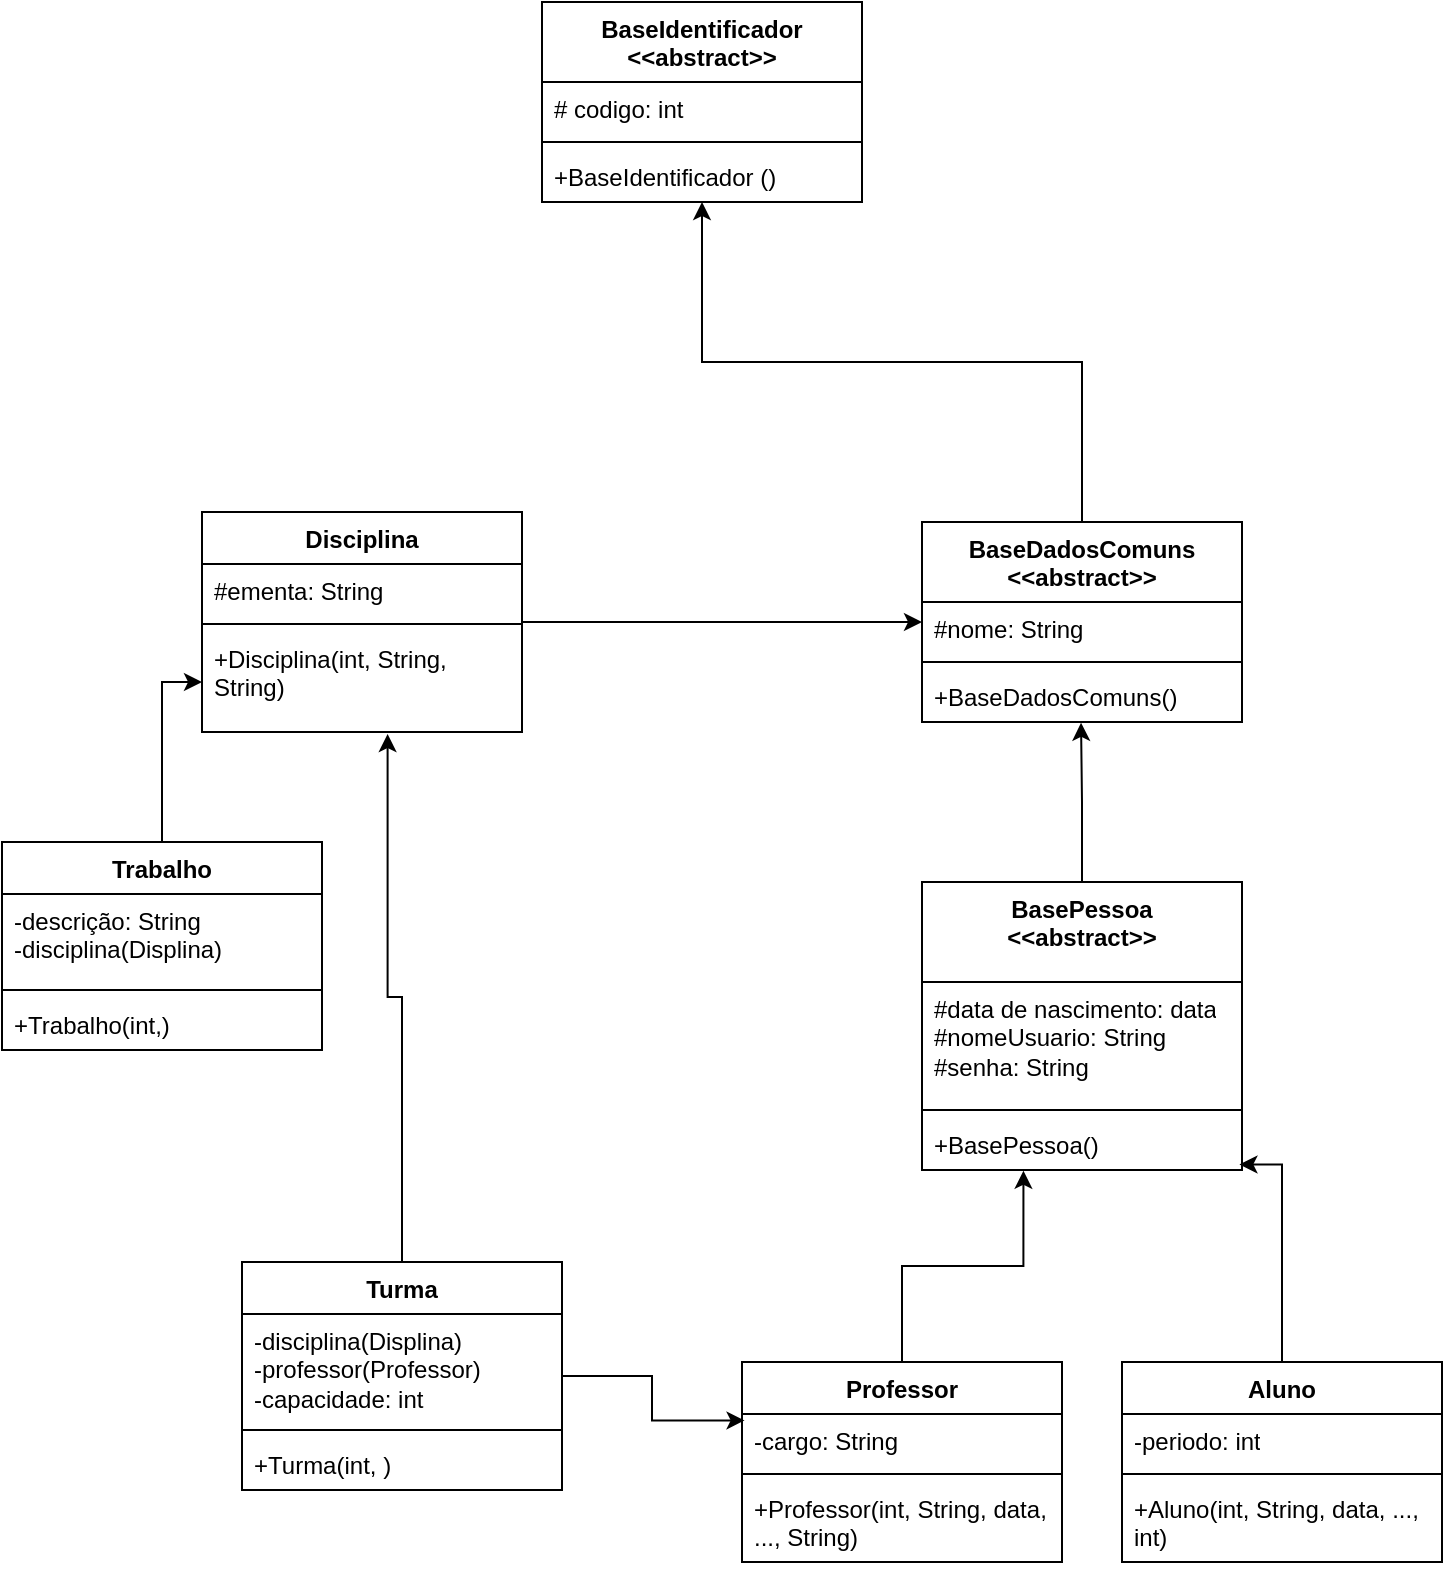 <mxfile version="22.0.4" type="device">
  <diagram name="Página-1" id="WyTK1F0okosWZXt38Lui">
    <mxGraphModel dx="1050" dy="534" grid="1" gridSize="10" guides="1" tooltips="1" connect="1" arrows="1" fold="1" page="1" pageScale="1" pageWidth="827" pageHeight="1169" math="0" shadow="0">
      <root>
        <mxCell id="0" />
        <mxCell id="1" parent="0" />
        <mxCell id="sO6tbVU_Vz6LydLtx4E5-1" value="BaseIdentificador&lt;br&gt;&amp;lt;&amp;lt;abstract&amp;gt;&amp;gt;" style="swimlane;fontStyle=1;align=center;verticalAlign=top;childLayout=stackLayout;horizontal=1;startSize=40;horizontalStack=0;resizeParent=1;resizeParentMax=0;resizeLast=0;collapsible=1;marginBottom=0;whiteSpace=wrap;html=1;" vertex="1" parent="1">
          <mxGeometry x="280" y="60" width="160" height="100" as="geometry" />
        </mxCell>
        <mxCell id="sO6tbVU_Vz6LydLtx4E5-2" value="# codigo: int&lt;br&gt;" style="text;strokeColor=none;fillColor=none;align=left;verticalAlign=top;spacingLeft=4;spacingRight=4;overflow=hidden;rotatable=0;points=[[0,0.5],[1,0.5]];portConstraint=eastwest;whiteSpace=wrap;html=1;" vertex="1" parent="sO6tbVU_Vz6LydLtx4E5-1">
          <mxGeometry y="40" width="160" height="26" as="geometry" />
        </mxCell>
        <mxCell id="sO6tbVU_Vz6LydLtx4E5-3" value="" style="line;strokeWidth=1;fillColor=none;align=left;verticalAlign=middle;spacingTop=-1;spacingLeft=3;spacingRight=3;rotatable=0;labelPosition=right;points=[];portConstraint=eastwest;strokeColor=inherit;" vertex="1" parent="sO6tbVU_Vz6LydLtx4E5-1">
          <mxGeometry y="66" width="160" height="8" as="geometry" />
        </mxCell>
        <mxCell id="sO6tbVU_Vz6LydLtx4E5-4" value="+BaseIdentificador ()" style="text;strokeColor=none;fillColor=none;align=left;verticalAlign=top;spacingLeft=4;spacingRight=4;overflow=hidden;rotatable=0;points=[[0,0.5],[1,0.5]];portConstraint=eastwest;whiteSpace=wrap;html=1;" vertex="1" parent="sO6tbVU_Vz6LydLtx4E5-1">
          <mxGeometry y="74" width="160" height="26" as="geometry" />
        </mxCell>
        <mxCell id="sO6tbVU_Vz6LydLtx4E5-5" value="BasePessoa&lt;br&gt;&amp;lt;&amp;lt;abstract&amp;gt;&amp;gt;" style="swimlane;fontStyle=1;align=center;verticalAlign=top;childLayout=stackLayout;horizontal=1;startSize=50;horizontalStack=0;resizeParent=1;resizeParentMax=0;resizeLast=0;collapsible=1;marginBottom=0;whiteSpace=wrap;html=1;" vertex="1" parent="1">
          <mxGeometry x="470" y="500" width="160" height="144" as="geometry" />
        </mxCell>
        <mxCell id="sO6tbVU_Vz6LydLtx4E5-6" value="#data de nascimento: data&lt;br&gt;#nomeUsuario: String&lt;br&gt;#senha: String" style="text;strokeColor=none;fillColor=none;align=left;verticalAlign=top;spacingLeft=4;spacingRight=4;overflow=hidden;rotatable=0;points=[[0,0.5],[1,0.5]];portConstraint=eastwest;whiteSpace=wrap;html=1;" vertex="1" parent="sO6tbVU_Vz6LydLtx4E5-5">
          <mxGeometry y="50" width="160" height="60" as="geometry" />
        </mxCell>
        <mxCell id="sO6tbVU_Vz6LydLtx4E5-7" value="" style="line;strokeWidth=1;fillColor=none;align=left;verticalAlign=middle;spacingTop=-1;spacingLeft=3;spacingRight=3;rotatable=0;labelPosition=right;points=[];portConstraint=eastwest;strokeColor=inherit;" vertex="1" parent="sO6tbVU_Vz6LydLtx4E5-5">
          <mxGeometry y="110" width="160" height="8" as="geometry" />
        </mxCell>
        <mxCell id="sO6tbVU_Vz6LydLtx4E5-8" value="+BasePessoa()" style="text;strokeColor=none;fillColor=none;align=left;verticalAlign=top;spacingLeft=4;spacingRight=4;overflow=hidden;rotatable=0;points=[[0,0.5],[1,0.5]];portConstraint=eastwest;whiteSpace=wrap;html=1;" vertex="1" parent="sO6tbVU_Vz6LydLtx4E5-5">
          <mxGeometry y="118" width="160" height="26" as="geometry" />
        </mxCell>
        <mxCell id="sO6tbVU_Vz6LydLtx4E5-9" value="Aluno" style="swimlane;fontStyle=1;align=center;verticalAlign=top;childLayout=stackLayout;horizontal=1;startSize=26;horizontalStack=0;resizeParent=1;resizeParentMax=0;resizeLast=0;collapsible=1;marginBottom=0;whiteSpace=wrap;html=1;" vertex="1" parent="1">
          <mxGeometry x="570" y="740" width="160" height="100" as="geometry" />
        </mxCell>
        <mxCell id="sO6tbVU_Vz6LydLtx4E5-10" value="-periodo: int" style="text;strokeColor=none;fillColor=none;align=left;verticalAlign=top;spacingLeft=4;spacingRight=4;overflow=hidden;rotatable=0;points=[[0,0.5],[1,0.5]];portConstraint=eastwest;whiteSpace=wrap;html=1;" vertex="1" parent="sO6tbVU_Vz6LydLtx4E5-9">
          <mxGeometry y="26" width="160" height="26" as="geometry" />
        </mxCell>
        <mxCell id="sO6tbVU_Vz6LydLtx4E5-11" value="" style="line;strokeWidth=1;fillColor=none;align=left;verticalAlign=middle;spacingTop=-1;spacingLeft=3;spacingRight=3;rotatable=0;labelPosition=right;points=[];portConstraint=eastwest;strokeColor=inherit;" vertex="1" parent="sO6tbVU_Vz6LydLtx4E5-9">
          <mxGeometry y="52" width="160" height="8" as="geometry" />
        </mxCell>
        <mxCell id="sO6tbVU_Vz6LydLtx4E5-12" value="+Aluno(int, String, data, ..., int)" style="text;strokeColor=none;fillColor=none;align=left;verticalAlign=top;spacingLeft=4;spacingRight=4;overflow=hidden;rotatable=0;points=[[0,0.5],[1,0.5]];portConstraint=eastwest;whiteSpace=wrap;html=1;" vertex="1" parent="sO6tbVU_Vz6LydLtx4E5-9">
          <mxGeometry y="60" width="160" height="40" as="geometry" />
        </mxCell>
        <mxCell id="sO6tbVU_Vz6LydLtx4E5-13" value="Professor" style="swimlane;fontStyle=1;align=center;verticalAlign=top;childLayout=stackLayout;horizontal=1;startSize=26;horizontalStack=0;resizeParent=1;resizeParentMax=0;resizeLast=0;collapsible=1;marginBottom=0;whiteSpace=wrap;html=1;" vertex="1" parent="1">
          <mxGeometry x="380" y="740" width="160" height="100" as="geometry" />
        </mxCell>
        <mxCell id="sO6tbVU_Vz6LydLtx4E5-14" value="-cargo: String" style="text;strokeColor=none;fillColor=none;align=left;verticalAlign=top;spacingLeft=4;spacingRight=4;overflow=hidden;rotatable=0;points=[[0,0.5],[1,0.5]];portConstraint=eastwest;whiteSpace=wrap;html=1;" vertex="1" parent="sO6tbVU_Vz6LydLtx4E5-13">
          <mxGeometry y="26" width="160" height="26" as="geometry" />
        </mxCell>
        <mxCell id="sO6tbVU_Vz6LydLtx4E5-15" value="" style="line;strokeWidth=1;fillColor=none;align=left;verticalAlign=middle;spacingTop=-1;spacingLeft=3;spacingRight=3;rotatable=0;labelPosition=right;points=[];portConstraint=eastwest;strokeColor=inherit;" vertex="1" parent="sO6tbVU_Vz6LydLtx4E5-13">
          <mxGeometry y="52" width="160" height="8" as="geometry" />
        </mxCell>
        <mxCell id="sO6tbVU_Vz6LydLtx4E5-16" value="+Professor(int, String, data, ..., String)" style="text;strokeColor=none;fillColor=none;align=left;verticalAlign=top;spacingLeft=4;spacingRight=4;overflow=hidden;rotatable=0;points=[[0,0.5],[1,0.5]];portConstraint=eastwest;whiteSpace=wrap;html=1;" vertex="1" parent="sO6tbVU_Vz6LydLtx4E5-13">
          <mxGeometry y="60" width="160" height="40" as="geometry" />
        </mxCell>
        <mxCell id="sO6tbVU_Vz6LydLtx4E5-43" style="edgeStyle=orthogonalEdgeStyle;rounded=0;orthogonalLoop=1;jettySize=auto;html=1;" edge="1" parent="1" source="sO6tbVU_Vz6LydLtx4E5-18" target="sO6tbVU_Vz6LydLtx4E5-22">
          <mxGeometry relative="1" as="geometry" />
        </mxCell>
        <mxCell id="sO6tbVU_Vz6LydLtx4E5-18" value="Disciplina" style="swimlane;fontStyle=1;align=center;verticalAlign=top;childLayout=stackLayout;horizontal=1;startSize=26;horizontalStack=0;resizeParent=1;resizeParentMax=0;resizeLast=0;collapsible=1;marginBottom=0;whiteSpace=wrap;html=1;" vertex="1" parent="1">
          <mxGeometry x="110" y="315" width="160" height="110" as="geometry" />
        </mxCell>
        <mxCell id="sO6tbVU_Vz6LydLtx4E5-19" value="#ementa: String" style="text;strokeColor=none;fillColor=none;align=left;verticalAlign=top;spacingLeft=4;spacingRight=4;overflow=hidden;rotatable=0;points=[[0,0.5],[1,0.5]];portConstraint=eastwest;whiteSpace=wrap;html=1;" vertex="1" parent="sO6tbVU_Vz6LydLtx4E5-18">
          <mxGeometry y="26" width="160" height="26" as="geometry" />
        </mxCell>
        <mxCell id="sO6tbVU_Vz6LydLtx4E5-20" value="" style="line;strokeWidth=1;fillColor=none;align=left;verticalAlign=middle;spacingTop=-1;spacingLeft=3;spacingRight=3;rotatable=0;labelPosition=right;points=[];portConstraint=eastwest;strokeColor=inherit;" vertex="1" parent="sO6tbVU_Vz6LydLtx4E5-18">
          <mxGeometry y="52" width="160" height="8" as="geometry" />
        </mxCell>
        <mxCell id="sO6tbVU_Vz6LydLtx4E5-21" value="+Disciplina(int, String, String)" style="text;strokeColor=none;fillColor=none;align=left;verticalAlign=top;spacingLeft=4;spacingRight=4;overflow=hidden;rotatable=0;points=[[0,0.5],[1,0.5]];portConstraint=eastwest;whiteSpace=wrap;html=1;" vertex="1" parent="sO6tbVU_Vz6LydLtx4E5-18">
          <mxGeometry y="60" width="160" height="50" as="geometry" />
        </mxCell>
        <mxCell id="sO6tbVU_Vz6LydLtx4E5-22" value="BaseDadosComuns&lt;br&gt;&amp;lt;&amp;lt;abstract&amp;gt;&amp;gt;" style="swimlane;fontStyle=1;align=center;verticalAlign=top;childLayout=stackLayout;horizontal=1;startSize=40;horizontalStack=0;resizeParent=1;resizeParentMax=0;resizeLast=0;collapsible=1;marginBottom=0;whiteSpace=wrap;html=1;" vertex="1" parent="1">
          <mxGeometry x="470" y="320" width="160" height="100" as="geometry" />
        </mxCell>
        <mxCell id="sO6tbVU_Vz6LydLtx4E5-23" value="#nome: String" style="text;strokeColor=none;fillColor=none;align=left;verticalAlign=top;spacingLeft=4;spacingRight=4;overflow=hidden;rotatable=0;points=[[0,0.5],[1,0.5]];portConstraint=eastwest;whiteSpace=wrap;html=1;" vertex="1" parent="sO6tbVU_Vz6LydLtx4E5-22">
          <mxGeometry y="40" width="160" height="26" as="geometry" />
        </mxCell>
        <mxCell id="sO6tbVU_Vz6LydLtx4E5-24" value="" style="line;strokeWidth=1;fillColor=none;align=left;verticalAlign=middle;spacingTop=-1;spacingLeft=3;spacingRight=3;rotatable=0;labelPosition=right;points=[];portConstraint=eastwest;strokeColor=inherit;" vertex="1" parent="sO6tbVU_Vz6LydLtx4E5-22">
          <mxGeometry y="66" width="160" height="8" as="geometry" />
        </mxCell>
        <mxCell id="sO6tbVU_Vz6LydLtx4E5-25" value="+BaseDadosComuns()" style="text;strokeColor=none;fillColor=none;align=left;verticalAlign=top;spacingLeft=4;spacingRight=4;overflow=hidden;rotatable=0;points=[[0,0.5],[1,0.5]];portConstraint=eastwest;whiteSpace=wrap;html=1;" vertex="1" parent="sO6tbVU_Vz6LydLtx4E5-22">
          <mxGeometry y="74" width="160" height="26" as="geometry" />
        </mxCell>
        <mxCell id="sO6tbVU_Vz6LydLtx4E5-26" value="Turma" style="swimlane;fontStyle=1;align=center;verticalAlign=top;childLayout=stackLayout;horizontal=1;startSize=26;horizontalStack=0;resizeParent=1;resizeParentMax=0;resizeLast=0;collapsible=1;marginBottom=0;whiteSpace=wrap;html=1;" vertex="1" parent="1">
          <mxGeometry x="130" y="690" width="160" height="114" as="geometry" />
        </mxCell>
        <mxCell id="sO6tbVU_Vz6LydLtx4E5-27" value="-disciplina(Displina)&lt;br&gt;-professor(Professor)&lt;br&gt;-capacidade: int" style="text;strokeColor=none;fillColor=none;align=left;verticalAlign=top;spacingLeft=4;spacingRight=4;overflow=hidden;rotatable=0;points=[[0,0.5],[1,0.5]];portConstraint=eastwest;whiteSpace=wrap;html=1;" vertex="1" parent="sO6tbVU_Vz6LydLtx4E5-26">
          <mxGeometry y="26" width="160" height="54" as="geometry" />
        </mxCell>
        <mxCell id="sO6tbVU_Vz6LydLtx4E5-28" value="" style="line;strokeWidth=1;fillColor=none;align=left;verticalAlign=middle;spacingTop=-1;spacingLeft=3;spacingRight=3;rotatable=0;labelPosition=right;points=[];portConstraint=eastwest;strokeColor=inherit;" vertex="1" parent="sO6tbVU_Vz6LydLtx4E5-26">
          <mxGeometry y="80" width="160" height="8" as="geometry" />
        </mxCell>
        <mxCell id="sO6tbVU_Vz6LydLtx4E5-29" value="+Turma(int, )" style="text;strokeColor=none;fillColor=none;align=left;verticalAlign=top;spacingLeft=4;spacingRight=4;overflow=hidden;rotatable=0;points=[[0,0.5],[1,0.5]];portConstraint=eastwest;whiteSpace=wrap;html=1;" vertex="1" parent="sO6tbVU_Vz6LydLtx4E5-26">
          <mxGeometry y="88" width="160" height="26" as="geometry" />
        </mxCell>
        <mxCell id="sO6tbVU_Vz6LydLtx4E5-30" style="edgeStyle=orthogonalEdgeStyle;rounded=0;orthogonalLoop=1;jettySize=auto;html=1;exitX=0.5;exitY=0;exitDx=0;exitDy=0;entryX=0.5;entryY=1;entryDx=0;entryDy=0;entryPerimeter=0;" edge="1" parent="1" source="sO6tbVU_Vz6LydLtx4E5-22" target="sO6tbVU_Vz6LydLtx4E5-4">
          <mxGeometry relative="1" as="geometry" />
        </mxCell>
        <mxCell id="sO6tbVU_Vz6LydLtx4E5-32" style="edgeStyle=orthogonalEdgeStyle;rounded=0;orthogonalLoop=1;jettySize=auto;html=1;exitX=0.5;exitY=0;exitDx=0;exitDy=0;entryX=0.497;entryY=1.015;entryDx=0;entryDy=0;entryPerimeter=0;" edge="1" parent="1" source="sO6tbVU_Vz6LydLtx4E5-5" target="sO6tbVU_Vz6LydLtx4E5-25">
          <mxGeometry relative="1" as="geometry" />
        </mxCell>
        <mxCell id="sO6tbVU_Vz6LydLtx4E5-33" style="edgeStyle=orthogonalEdgeStyle;rounded=0;orthogonalLoop=1;jettySize=auto;html=1;exitX=0.5;exitY=0;exitDx=0;exitDy=0;entryX=0.317;entryY=1.015;entryDx=0;entryDy=0;entryPerimeter=0;" edge="1" parent="1" source="sO6tbVU_Vz6LydLtx4E5-13" target="sO6tbVU_Vz6LydLtx4E5-8">
          <mxGeometry relative="1" as="geometry" />
        </mxCell>
        <mxCell id="sO6tbVU_Vz6LydLtx4E5-34" style="edgeStyle=orthogonalEdgeStyle;rounded=0;orthogonalLoop=1;jettySize=auto;html=1;entryX=0.992;entryY=0.892;entryDx=0;entryDy=0;entryPerimeter=0;" edge="1" parent="1" source="sO6tbVU_Vz6LydLtx4E5-9" target="sO6tbVU_Vz6LydLtx4E5-8">
          <mxGeometry relative="1" as="geometry" />
        </mxCell>
        <mxCell id="sO6tbVU_Vz6LydLtx4E5-45" style="edgeStyle=orthogonalEdgeStyle;rounded=0;orthogonalLoop=1;jettySize=auto;html=1;" edge="1" parent="1" source="sO6tbVU_Vz6LydLtx4E5-39" target="sO6tbVU_Vz6LydLtx4E5-21">
          <mxGeometry relative="1" as="geometry" />
        </mxCell>
        <mxCell id="sO6tbVU_Vz6LydLtx4E5-39" value="Trabalho" style="swimlane;fontStyle=1;align=center;verticalAlign=top;childLayout=stackLayout;horizontal=1;startSize=26;horizontalStack=0;resizeParent=1;resizeParentMax=0;resizeLast=0;collapsible=1;marginBottom=0;whiteSpace=wrap;html=1;" vertex="1" parent="1">
          <mxGeometry x="10" y="480" width="160" height="104" as="geometry" />
        </mxCell>
        <mxCell id="sO6tbVU_Vz6LydLtx4E5-40" value="-descrição: String&lt;br&gt;-disciplina(Displina)" style="text;strokeColor=none;fillColor=none;align=left;verticalAlign=top;spacingLeft=4;spacingRight=4;overflow=hidden;rotatable=0;points=[[0,0.5],[1,0.5]];portConstraint=eastwest;whiteSpace=wrap;html=1;" vertex="1" parent="sO6tbVU_Vz6LydLtx4E5-39">
          <mxGeometry y="26" width="160" height="44" as="geometry" />
        </mxCell>
        <mxCell id="sO6tbVU_Vz6LydLtx4E5-41" value="" style="line;strokeWidth=1;fillColor=none;align=left;verticalAlign=middle;spacingTop=-1;spacingLeft=3;spacingRight=3;rotatable=0;labelPosition=right;points=[];portConstraint=eastwest;strokeColor=inherit;" vertex="1" parent="sO6tbVU_Vz6LydLtx4E5-39">
          <mxGeometry y="70" width="160" height="8" as="geometry" />
        </mxCell>
        <mxCell id="sO6tbVU_Vz6LydLtx4E5-42" value="+Trabalho(int,)" style="text;strokeColor=none;fillColor=none;align=left;verticalAlign=top;spacingLeft=4;spacingRight=4;overflow=hidden;rotatable=0;points=[[0,0.5],[1,0.5]];portConstraint=eastwest;whiteSpace=wrap;html=1;" vertex="1" parent="sO6tbVU_Vz6LydLtx4E5-39">
          <mxGeometry y="78" width="160" height="26" as="geometry" />
        </mxCell>
        <mxCell id="sO6tbVU_Vz6LydLtx4E5-50" style="edgeStyle=orthogonalEdgeStyle;rounded=0;orthogonalLoop=1;jettySize=auto;html=1;entryX=0.008;entryY=0.123;entryDx=0;entryDy=0;entryPerimeter=0;" edge="1" parent="1" source="sO6tbVU_Vz6LydLtx4E5-26" target="sO6tbVU_Vz6LydLtx4E5-14">
          <mxGeometry relative="1" as="geometry" />
        </mxCell>
        <mxCell id="sO6tbVU_Vz6LydLtx4E5-51" style="edgeStyle=orthogonalEdgeStyle;rounded=0;orthogonalLoop=1;jettySize=auto;html=1;entryX=0.58;entryY=1.02;entryDx=0;entryDy=0;entryPerimeter=0;" edge="1" parent="1" source="sO6tbVU_Vz6LydLtx4E5-26" target="sO6tbVU_Vz6LydLtx4E5-21">
          <mxGeometry relative="1" as="geometry" />
        </mxCell>
      </root>
    </mxGraphModel>
  </diagram>
</mxfile>
